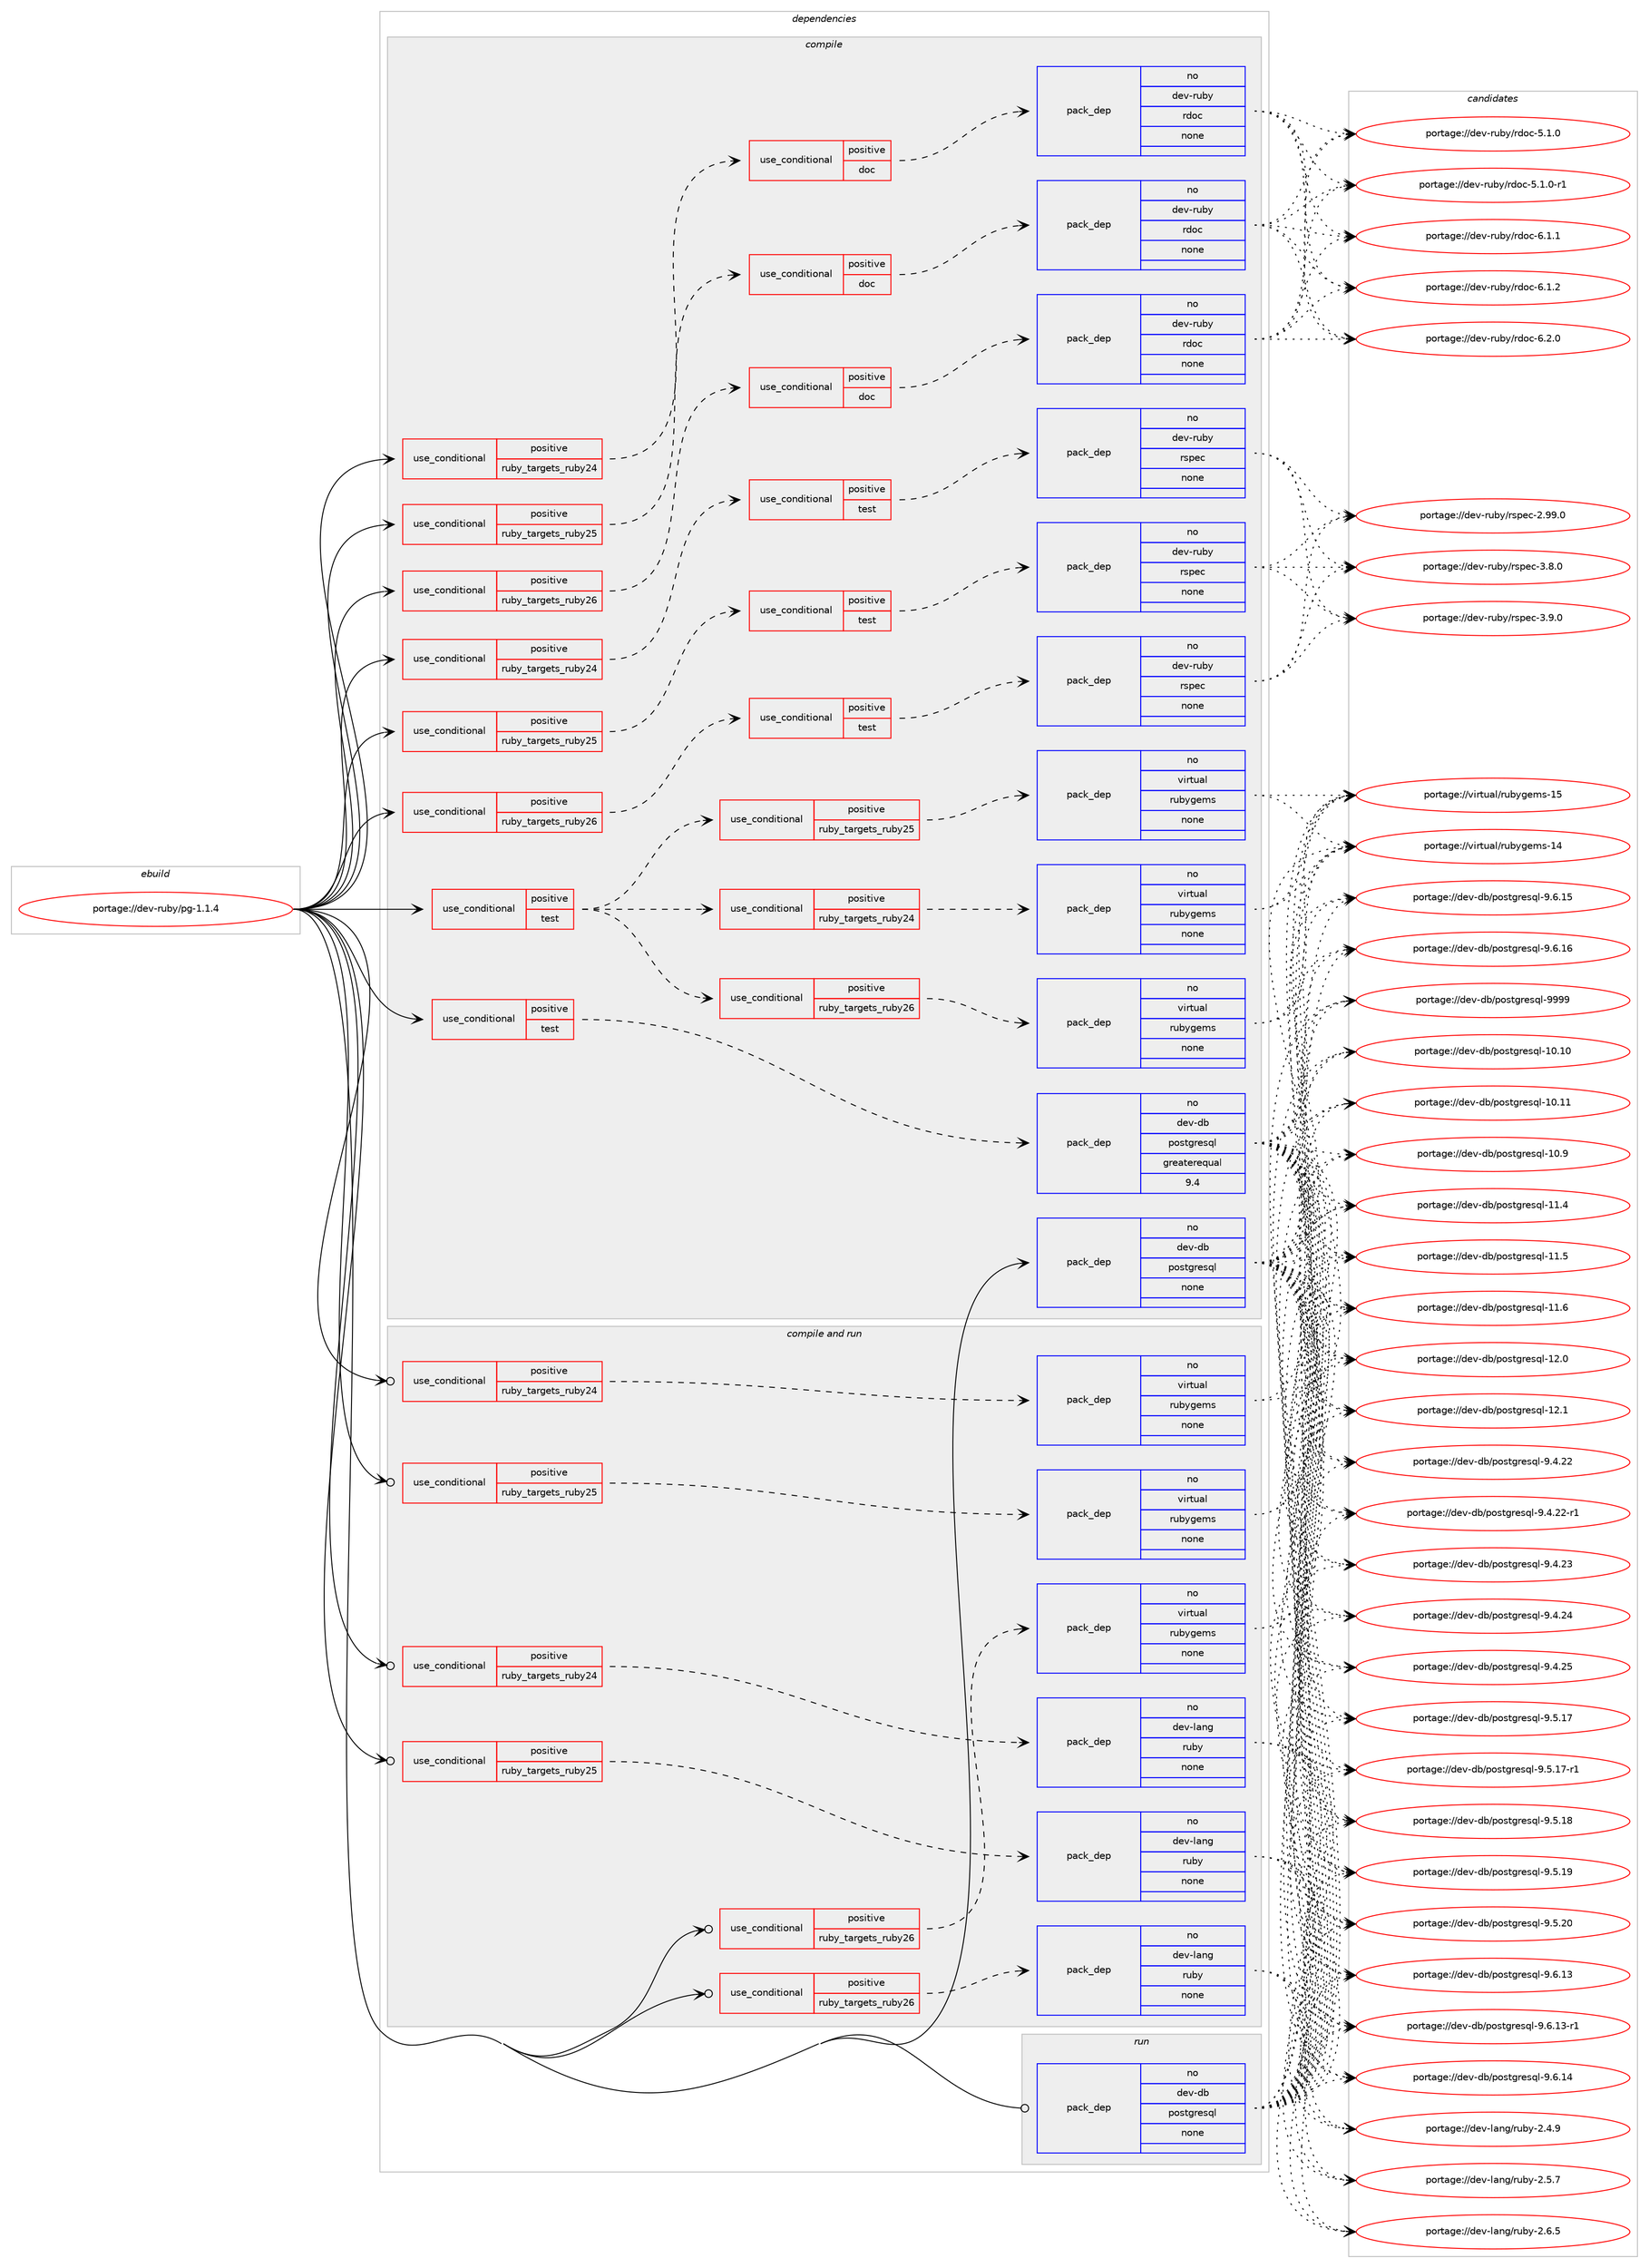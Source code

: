 digraph prolog {

# *************
# Graph options
# *************

newrank=true;
concentrate=true;
compound=true;
graph [rankdir=LR,fontname=Helvetica,fontsize=10,ranksep=1.5];#, ranksep=2.5, nodesep=0.2];
edge  [arrowhead=vee];
node  [fontname=Helvetica,fontsize=10];

# **********
# The ebuild
# **********

subgraph cluster_leftcol {
color=gray;
rank=same;
label=<<i>ebuild</i>>;
id [label="portage://dev-ruby/pg-1.1.4", color=red, width=4, href="../dev-ruby/pg-1.1.4.svg"];
}

# ****************
# The dependencies
# ****************

subgraph cluster_midcol {
color=gray;
label=<<i>dependencies</i>>;
subgraph cluster_compile {
fillcolor="#eeeeee";
style=filled;
label=<<i>compile</i>>;
subgraph cond59000 {
dependency234100 [label=<<TABLE BORDER="0" CELLBORDER="1" CELLSPACING="0" CELLPADDING="4"><TR><TD ROWSPAN="3" CELLPADDING="10">use_conditional</TD></TR><TR><TD>positive</TD></TR><TR><TD>ruby_targets_ruby24</TD></TR></TABLE>>, shape=none, color=red];
subgraph cond59001 {
dependency234101 [label=<<TABLE BORDER="0" CELLBORDER="1" CELLSPACING="0" CELLPADDING="4"><TR><TD ROWSPAN="3" CELLPADDING="10">use_conditional</TD></TR><TR><TD>positive</TD></TR><TR><TD>doc</TD></TR></TABLE>>, shape=none, color=red];
subgraph pack171555 {
dependency234102 [label=<<TABLE BORDER="0" CELLBORDER="1" CELLSPACING="0" CELLPADDING="4" WIDTH="220"><TR><TD ROWSPAN="6" CELLPADDING="30">pack_dep</TD></TR><TR><TD WIDTH="110">no</TD></TR><TR><TD>dev-ruby</TD></TR><TR><TD>rdoc</TD></TR><TR><TD>none</TD></TR><TR><TD></TD></TR></TABLE>>, shape=none, color=blue];
}
dependency234101:e -> dependency234102:w [weight=20,style="dashed",arrowhead="vee"];
}
dependency234100:e -> dependency234101:w [weight=20,style="dashed",arrowhead="vee"];
}
id:e -> dependency234100:w [weight=20,style="solid",arrowhead="vee"];
subgraph cond59002 {
dependency234103 [label=<<TABLE BORDER="0" CELLBORDER="1" CELLSPACING="0" CELLPADDING="4"><TR><TD ROWSPAN="3" CELLPADDING="10">use_conditional</TD></TR><TR><TD>positive</TD></TR><TR><TD>ruby_targets_ruby24</TD></TR></TABLE>>, shape=none, color=red];
subgraph cond59003 {
dependency234104 [label=<<TABLE BORDER="0" CELLBORDER="1" CELLSPACING="0" CELLPADDING="4"><TR><TD ROWSPAN="3" CELLPADDING="10">use_conditional</TD></TR><TR><TD>positive</TD></TR><TR><TD>test</TD></TR></TABLE>>, shape=none, color=red];
subgraph pack171556 {
dependency234105 [label=<<TABLE BORDER="0" CELLBORDER="1" CELLSPACING="0" CELLPADDING="4" WIDTH="220"><TR><TD ROWSPAN="6" CELLPADDING="30">pack_dep</TD></TR><TR><TD WIDTH="110">no</TD></TR><TR><TD>dev-ruby</TD></TR><TR><TD>rspec</TD></TR><TR><TD>none</TD></TR><TR><TD></TD></TR></TABLE>>, shape=none, color=blue];
}
dependency234104:e -> dependency234105:w [weight=20,style="dashed",arrowhead="vee"];
}
dependency234103:e -> dependency234104:w [weight=20,style="dashed",arrowhead="vee"];
}
id:e -> dependency234103:w [weight=20,style="solid",arrowhead="vee"];
subgraph cond59004 {
dependency234106 [label=<<TABLE BORDER="0" CELLBORDER="1" CELLSPACING="0" CELLPADDING="4"><TR><TD ROWSPAN="3" CELLPADDING="10">use_conditional</TD></TR><TR><TD>positive</TD></TR><TR><TD>ruby_targets_ruby25</TD></TR></TABLE>>, shape=none, color=red];
subgraph cond59005 {
dependency234107 [label=<<TABLE BORDER="0" CELLBORDER="1" CELLSPACING="0" CELLPADDING="4"><TR><TD ROWSPAN="3" CELLPADDING="10">use_conditional</TD></TR><TR><TD>positive</TD></TR><TR><TD>doc</TD></TR></TABLE>>, shape=none, color=red];
subgraph pack171557 {
dependency234108 [label=<<TABLE BORDER="0" CELLBORDER="1" CELLSPACING="0" CELLPADDING="4" WIDTH="220"><TR><TD ROWSPAN="6" CELLPADDING="30">pack_dep</TD></TR><TR><TD WIDTH="110">no</TD></TR><TR><TD>dev-ruby</TD></TR><TR><TD>rdoc</TD></TR><TR><TD>none</TD></TR><TR><TD></TD></TR></TABLE>>, shape=none, color=blue];
}
dependency234107:e -> dependency234108:w [weight=20,style="dashed",arrowhead="vee"];
}
dependency234106:e -> dependency234107:w [weight=20,style="dashed",arrowhead="vee"];
}
id:e -> dependency234106:w [weight=20,style="solid",arrowhead="vee"];
subgraph cond59006 {
dependency234109 [label=<<TABLE BORDER="0" CELLBORDER="1" CELLSPACING="0" CELLPADDING="4"><TR><TD ROWSPAN="3" CELLPADDING="10">use_conditional</TD></TR><TR><TD>positive</TD></TR><TR><TD>ruby_targets_ruby25</TD></TR></TABLE>>, shape=none, color=red];
subgraph cond59007 {
dependency234110 [label=<<TABLE BORDER="0" CELLBORDER="1" CELLSPACING="0" CELLPADDING="4"><TR><TD ROWSPAN="3" CELLPADDING="10">use_conditional</TD></TR><TR><TD>positive</TD></TR><TR><TD>test</TD></TR></TABLE>>, shape=none, color=red];
subgraph pack171558 {
dependency234111 [label=<<TABLE BORDER="0" CELLBORDER="1" CELLSPACING="0" CELLPADDING="4" WIDTH="220"><TR><TD ROWSPAN="6" CELLPADDING="30">pack_dep</TD></TR><TR><TD WIDTH="110">no</TD></TR><TR><TD>dev-ruby</TD></TR><TR><TD>rspec</TD></TR><TR><TD>none</TD></TR><TR><TD></TD></TR></TABLE>>, shape=none, color=blue];
}
dependency234110:e -> dependency234111:w [weight=20,style="dashed",arrowhead="vee"];
}
dependency234109:e -> dependency234110:w [weight=20,style="dashed",arrowhead="vee"];
}
id:e -> dependency234109:w [weight=20,style="solid",arrowhead="vee"];
subgraph cond59008 {
dependency234112 [label=<<TABLE BORDER="0" CELLBORDER="1" CELLSPACING="0" CELLPADDING="4"><TR><TD ROWSPAN="3" CELLPADDING="10">use_conditional</TD></TR><TR><TD>positive</TD></TR><TR><TD>ruby_targets_ruby26</TD></TR></TABLE>>, shape=none, color=red];
subgraph cond59009 {
dependency234113 [label=<<TABLE BORDER="0" CELLBORDER="1" CELLSPACING="0" CELLPADDING="4"><TR><TD ROWSPAN="3" CELLPADDING="10">use_conditional</TD></TR><TR><TD>positive</TD></TR><TR><TD>doc</TD></TR></TABLE>>, shape=none, color=red];
subgraph pack171559 {
dependency234114 [label=<<TABLE BORDER="0" CELLBORDER="1" CELLSPACING="0" CELLPADDING="4" WIDTH="220"><TR><TD ROWSPAN="6" CELLPADDING="30">pack_dep</TD></TR><TR><TD WIDTH="110">no</TD></TR><TR><TD>dev-ruby</TD></TR><TR><TD>rdoc</TD></TR><TR><TD>none</TD></TR><TR><TD></TD></TR></TABLE>>, shape=none, color=blue];
}
dependency234113:e -> dependency234114:w [weight=20,style="dashed",arrowhead="vee"];
}
dependency234112:e -> dependency234113:w [weight=20,style="dashed",arrowhead="vee"];
}
id:e -> dependency234112:w [weight=20,style="solid",arrowhead="vee"];
subgraph cond59010 {
dependency234115 [label=<<TABLE BORDER="0" CELLBORDER="1" CELLSPACING="0" CELLPADDING="4"><TR><TD ROWSPAN="3" CELLPADDING="10">use_conditional</TD></TR><TR><TD>positive</TD></TR><TR><TD>ruby_targets_ruby26</TD></TR></TABLE>>, shape=none, color=red];
subgraph cond59011 {
dependency234116 [label=<<TABLE BORDER="0" CELLBORDER="1" CELLSPACING="0" CELLPADDING="4"><TR><TD ROWSPAN="3" CELLPADDING="10">use_conditional</TD></TR><TR><TD>positive</TD></TR><TR><TD>test</TD></TR></TABLE>>, shape=none, color=red];
subgraph pack171560 {
dependency234117 [label=<<TABLE BORDER="0" CELLBORDER="1" CELLSPACING="0" CELLPADDING="4" WIDTH="220"><TR><TD ROWSPAN="6" CELLPADDING="30">pack_dep</TD></TR><TR><TD WIDTH="110">no</TD></TR><TR><TD>dev-ruby</TD></TR><TR><TD>rspec</TD></TR><TR><TD>none</TD></TR><TR><TD></TD></TR></TABLE>>, shape=none, color=blue];
}
dependency234116:e -> dependency234117:w [weight=20,style="dashed",arrowhead="vee"];
}
dependency234115:e -> dependency234116:w [weight=20,style="dashed",arrowhead="vee"];
}
id:e -> dependency234115:w [weight=20,style="solid",arrowhead="vee"];
subgraph cond59012 {
dependency234118 [label=<<TABLE BORDER="0" CELLBORDER="1" CELLSPACING="0" CELLPADDING="4"><TR><TD ROWSPAN="3" CELLPADDING="10">use_conditional</TD></TR><TR><TD>positive</TD></TR><TR><TD>test</TD></TR></TABLE>>, shape=none, color=red];
subgraph cond59013 {
dependency234119 [label=<<TABLE BORDER="0" CELLBORDER="1" CELLSPACING="0" CELLPADDING="4"><TR><TD ROWSPAN="3" CELLPADDING="10">use_conditional</TD></TR><TR><TD>positive</TD></TR><TR><TD>ruby_targets_ruby24</TD></TR></TABLE>>, shape=none, color=red];
subgraph pack171561 {
dependency234120 [label=<<TABLE BORDER="0" CELLBORDER="1" CELLSPACING="0" CELLPADDING="4" WIDTH="220"><TR><TD ROWSPAN="6" CELLPADDING="30">pack_dep</TD></TR><TR><TD WIDTH="110">no</TD></TR><TR><TD>virtual</TD></TR><TR><TD>rubygems</TD></TR><TR><TD>none</TD></TR><TR><TD></TD></TR></TABLE>>, shape=none, color=blue];
}
dependency234119:e -> dependency234120:w [weight=20,style="dashed",arrowhead="vee"];
}
dependency234118:e -> dependency234119:w [weight=20,style="dashed",arrowhead="vee"];
subgraph cond59014 {
dependency234121 [label=<<TABLE BORDER="0" CELLBORDER="1" CELLSPACING="0" CELLPADDING="4"><TR><TD ROWSPAN="3" CELLPADDING="10">use_conditional</TD></TR><TR><TD>positive</TD></TR><TR><TD>ruby_targets_ruby25</TD></TR></TABLE>>, shape=none, color=red];
subgraph pack171562 {
dependency234122 [label=<<TABLE BORDER="0" CELLBORDER="1" CELLSPACING="0" CELLPADDING="4" WIDTH="220"><TR><TD ROWSPAN="6" CELLPADDING="30">pack_dep</TD></TR><TR><TD WIDTH="110">no</TD></TR><TR><TD>virtual</TD></TR><TR><TD>rubygems</TD></TR><TR><TD>none</TD></TR><TR><TD></TD></TR></TABLE>>, shape=none, color=blue];
}
dependency234121:e -> dependency234122:w [weight=20,style="dashed",arrowhead="vee"];
}
dependency234118:e -> dependency234121:w [weight=20,style="dashed",arrowhead="vee"];
subgraph cond59015 {
dependency234123 [label=<<TABLE BORDER="0" CELLBORDER="1" CELLSPACING="0" CELLPADDING="4"><TR><TD ROWSPAN="3" CELLPADDING="10">use_conditional</TD></TR><TR><TD>positive</TD></TR><TR><TD>ruby_targets_ruby26</TD></TR></TABLE>>, shape=none, color=red];
subgraph pack171563 {
dependency234124 [label=<<TABLE BORDER="0" CELLBORDER="1" CELLSPACING="0" CELLPADDING="4" WIDTH="220"><TR><TD ROWSPAN="6" CELLPADDING="30">pack_dep</TD></TR><TR><TD WIDTH="110">no</TD></TR><TR><TD>virtual</TD></TR><TR><TD>rubygems</TD></TR><TR><TD>none</TD></TR><TR><TD></TD></TR></TABLE>>, shape=none, color=blue];
}
dependency234123:e -> dependency234124:w [weight=20,style="dashed",arrowhead="vee"];
}
dependency234118:e -> dependency234123:w [weight=20,style="dashed",arrowhead="vee"];
}
id:e -> dependency234118:w [weight=20,style="solid",arrowhead="vee"];
subgraph cond59016 {
dependency234125 [label=<<TABLE BORDER="0" CELLBORDER="1" CELLSPACING="0" CELLPADDING="4"><TR><TD ROWSPAN="3" CELLPADDING="10">use_conditional</TD></TR><TR><TD>positive</TD></TR><TR><TD>test</TD></TR></TABLE>>, shape=none, color=red];
subgraph pack171564 {
dependency234126 [label=<<TABLE BORDER="0" CELLBORDER="1" CELLSPACING="0" CELLPADDING="4" WIDTH="220"><TR><TD ROWSPAN="6" CELLPADDING="30">pack_dep</TD></TR><TR><TD WIDTH="110">no</TD></TR><TR><TD>dev-db</TD></TR><TR><TD>postgresql</TD></TR><TR><TD>greaterequal</TD></TR><TR><TD>9.4</TD></TR></TABLE>>, shape=none, color=blue];
}
dependency234125:e -> dependency234126:w [weight=20,style="dashed",arrowhead="vee"];
}
id:e -> dependency234125:w [weight=20,style="solid",arrowhead="vee"];
subgraph pack171565 {
dependency234127 [label=<<TABLE BORDER="0" CELLBORDER="1" CELLSPACING="0" CELLPADDING="4" WIDTH="220"><TR><TD ROWSPAN="6" CELLPADDING="30">pack_dep</TD></TR><TR><TD WIDTH="110">no</TD></TR><TR><TD>dev-db</TD></TR><TR><TD>postgresql</TD></TR><TR><TD>none</TD></TR><TR><TD></TD></TR></TABLE>>, shape=none, color=blue];
}
id:e -> dependency234127:w [weight=20,style="solid",arrowhead="vee"];
}
subgraph cluster_compileandrun {
fillcolor="#eeeeee";
style=filled;
label=<<i>compile and run</i>>;
subgraph cond59017 {
dependency234128 [label=<<TABLE BORDER="0" CELLBORDER="1" CELLSPACING="0" CELLPADDING="4"><TR><TD ROWSPAN="3" CELLPADDING="10">use_conditional</TD></TR><TR><TD>positive</TD></TR><TR><TD>ruby_targets_ruby24</TD></TR></TABLE>>, shape=none, color=red];
subgraph pack171566 {
dependency234129 [label=<<TABLE BORDER="0" CELLBORDER="1" CELLSPACING="0" CELLPADDING="4" WIDTH="220"><TR><TD ROWSPAN="6" CELLPADDING="30">pack_dep</TD></TR><TR><TD WIDTH="110">no</TD></TR><TR><TD>dev-lang</TD></TR><TR><TD>ruby</TD></TR><TR><TD>none</TD></TR><TR><TD></TD></TR></TABLE>>, shape=none, color=blue];
}
dependency234128:e -> dependency234129:w [weight=20,style="dashed",arrowhead="vee"];
}
id:e -> dependency234128:w [weight=20,style="solid",arrowhead="odotvee"];
subgraph cond59018 {
dependency234130 [label=<<TABLE BORDER="0" CELLBORDER="1" CELLSPACING="0" CELLPADDING="4"><TR><TD ROWSPAN="3" CELLPADDING="10">use_conditional</TD></TR><TR><TD>positive</TD></TR><TR><TD>ruby_targets_ruby24</TD></TR></TABLE>>, shape=none, color=red];
subgraph pack171567 {
dependency234131 [label=<<TABLE BORDER="0" CELLBORDER="1" CELLSPACING="0" CELLPADDING="4" WIDTH="220"><TR><TD ROWSPAN="6" CELLPADDING="30">pack_dep</TD></TR><TR><TD WIDTH="110">no</TD></TR><TR><TD>virtual</TD></TR><TR><TD>rubygems</TD></TR><TR><TD>none</TD></TR><TR><TD></TD></TR></TABLE>>, shape=none, color=blue];
}
dependency234130:e -> dependency234131:w [weight=20,style="dashed",arrowhead="vee"];
}
id:e -> dependency234130:w [weight=20,style="solid",arrowhead="odotvee"];
subgraph cond59019 {
dependency234132 [label=<<TABLE BORDER="0" CELLBORDER="1" CELLSPACING="0" CELLPADDING="4"><TR><TD ROWSPAN="3" CELLPADDING="10">use_conditional</TD></TR><TR><TD>positive</TD></TR><TR><TD>ruby_targets_ruby25</TD></TR></TABLE>>, shape=none, color=red];
subgraph pack171568 {
dependency234133 [label=<<TABLE BORDER="0" CELLBORDER="1" CELLSPACING="0" CELLPADDING="4" WIDTH="220"><TR><TD ROWSPAN="6" CELLPADDING="30">pack_dep</TD></TR><TR><TD WIDTH="110">no</TD></TR><TR><TD>dev-lang</TD></TR><TR><TD>ruby</TD></TR><TR><TD>none</TD></TR><TR><TD></TD></TR></TABLE>>, shape=none, color=blue];
}
dependency234132:e -> dependency234133:w [weight=20,style="dashed",arrowhead="vee"];
}
id:e -> dependency234132:w [weight=20,style="solid",arrowhead="odotvee"];
subgraph cond59020 {
dependency234134 [label=<<TABLE BORDER="0" CELLBORDER="1" CELLSPACING="0" CELLPADDING="4"><TR><TD ROWSPAN="3" CELLPADDING="10">use_conditional</TD></TR><TR><TD>positive</TD></TR><TR><TD>ruby_targets_ruby25</TD></TR></TABLE>>, shape=none, color=red];
subgraph pack171569 {
dependency234135 [label=<<TABLE BORDER="0" CELLBORDER="1" CELLSPACING="0" CELLPADDING="4" WIDTH="220"><TR><TD ROWSPAN="6" CELLPADDING="30">pack_dep</TD></TR><TR><TD WIDTH="110">no</TD></TR><TR><TD>virtual</TD></TR><TR><TD>rubygems</TD></TR><TR><TD>none</TD></TR><TR><TD></TD></TR></TABLE>>, shape=none, color=blue];
}
dependency234134:e -> dependency234135:w [weight=20,style="dashed",arrowhead="vee"];
}
id:e -> dependency234134:w [weight=20,style="solid",arrowhead="odotvee"];
subgraph cond59021 {
dependency234136 [label=<<TABLE BORDER="0" CELLBORDER="1" CELLSPACING="0" CELLPADDING="4"><TR><TD ROWSPAN="3" CELLPADDING="10">use_conditional</TD></TR><TR><TD>positive</TD></TR><TR><TD>ruby_targets_ruby26</TD></TR></TABLE>>, shape=none, color=red];
subgraph pack171570 {
dependency234137 [label=<<TABLE BORDER="0" CELLBORDER="1" CELLSPACING="0" CELLPADDING="4" WIDTH="220"><TR><TD ROWSPAN="6" CELLPADDING="30">pack_dep</TD></TR><TR><TD WIDTH="110">no</TD></TR><TR><TD>dev-lang</TD></TR><TR><TD>ruby</TD></TR><TR><TD>none</TD></TR><TR><TD></TD></TR></TABLE>>, shape=none, color=blue];
}
dependency234136:e -> dependency234137:w [weight=20,style="dashed",arrowhead="vee"];
}
id:e -> dependency234136:w [weight=20,style="solid",arrowhead="odotvee"];
subgraph cond59022 {
dependency234138 [label=<<TABLE BORDER="0" CELLBORDER="1" CELLSPACING="0" CELLPADDING="4"><TR><TD ROWSPAN="3" CELLPADDING="10">use_conditional</TD></TR><TR><TD>positive</TD></TR><TR><TD>ruby_targets_ruby26</TD></TR></TABLE>>, shape=none, color=red];
subgraph pack171571 {
dependency234139 [label=<<TABLE BORDER="0" CELLBORDER="1" CELLSPACING="0" CELLPADDING="4" WIDTH="220"><TR><TD ROWSPAN="6" CELLPADDING="30">pack_dep</TD></TR><TR><TD WIDTH="110">no</TD></TR><TR><TD>virtual</TD></TR><TR><TD>rubygems</TD></TR><TR><TD>none</TD></TR><TR><TD></TD></TR></TABLE>>, shape=none, color=blue];
}
dependency234138:e -> dependency234139:w [weight=20,style="dashed",arrowhead="vee"];
}
id:e -> dependency234138:w [weight=20,style="solid",arrowhead="odotvee"];
}
subgraph cluster_run {
fillcolor="#eeeeee";
style=filled;
label=<<i>run</i>>;
subgraph pack171572 {
dependency234140 [label=<<TABLE BORDER="0" CELLBORDER="1" CELLSPACING="0" CELLPADDING="4" WIDTH="220"><TR><TD ROWSPAN="6" CELLPADDING="30">pack_dep</TD></TR><TR><TD WIDTH="110">no</TD></TR><TR><TD>dev-db</TD></TR><TR><TD>postgresql</TD></TR><TR><TD>none</TD></TR><TR><TD></TD></TR></TABLE>>, shape=none, color=blue];
}
id:e -> dependency234140:w [weight=20,style="solid",arrowhead="odot"];
}
}

# **************
# The candidates
# **************

subgraph cluster_choices {
rank=same;
color=gray;
label=<<i>candidates</i>>;

subgraph choice171555 {
color=black;
nodesep=1;
choiceportage10010111845114117981214711410011199455346494648 [label="portage://dev-ruby/rdoc-5.1.0", color=red, width=4,href="../dev-ruby/rdoc-5.1.0.svg"];
choiceportage100101118451141179812147114100111994553464946484511449 [label="portage://dev-ruby/rdoc-5.1.0-r1", color=red, width=4,href="../dev-ruby/rdoc-5.1.0-r1.svg"];
choiceportage10010111845114117981214711410011199455446494649 [label="portage://dev-ruby/rdoc-6.1.1", color=red, width=4,href="../dev-ruby/rdoc-6.1.1.svg"];
choiceportage10010111845114117981214711410011199455446494650 [label="portage://dev-ruby/rdoc-6.1.2", color=red, width=4,href="../dev-ruby/rdoc-6.1.2.svg"];
choiceportage10010111845114117981214711410011199455446504648 [label="portage://dev-ruby/rdoc-6.2.0", color=red, width=4,href="../dev-ruby/rdoc-6.2.0.svg"];
dependency234102:e -> choiceportage10010111845114117981214711410011199455346494648:w [style=dotted,weight="100"];
dependency234102:e -> choiceportage100101118451141179812147114100111994553464946484511449:w [style=dotted,weight="100"];
dependency234102:e -> choiceportage10010111845114117981214711410011199455446494649:w [style=dotted,weight="100"];
dependency234102:e -> choiceportage10010111845114117981214711410011199455446494650:w [style=dotted,weight="100"];
dependency234102:e -> choiceportage10010111845114117981214711410011199455446504648:w [style=dotted,weight="100"];
}
subgraph choice171556 {
color=black;
nodesep=1;
choiceportage1001011184511411798121471141151121019945504657574648 [label="portage://dev-ruby/rspec-2.99.0", color=red, width=4,href="../dev-ruby/rspec-2.99.0.svg"];
choiceportage10010111845114117981214711411511210199455146564648 [label="portage://dev-ruby/rspec-3.8.0", color=red, width=4,href="../dev-ruby/rspec-3.8.0.svg"];
choiceportage10010111845114117981214711411511210199455146574648 [label="portage://dev-ruby/rspec-3.9.0", color=red, width=4,href="../dev-ruby/rspec-3.9.0.svg"];
dependency234105:e -> choiceportage1001011184511411798121471141151121019945504657574648:w [style=dotted,weight="100"];
dependency234105:e -> choiceportage10010111845114117981214711411511210199455146564648:w [style=dotted,weight="100"];
dependency234105:e -> choiceportage10010111845114117981214711411511210199455146574648:w [style=dotted,weight="100"];
}
subgraph choice171557 {
color=black;
nodesep=1;
choiceportage10010111845114117981214711410011199455346494648 [label="portage://dev-ruby/rdoc-5.1.0", color=red, width=4,href="../dev-ruby/rdoc-5.1.0.svg"];
choiceportage100101118451141179812147114100111994553464946484511449 [label="portage://dev-ruby/rdoc-5.1.0-r1", color=red, width=4,href="../dev-ruby/rdoc-5.1.0-r1.svg"];
choiceportage10010111845114117981214711410011199455446494649 [label="portage://dev-ruby/rdoc-6.1.1", color=red, width=4,href="../dev-ruby/rdoc-6.1.1.svg"];
choiceportage10010111845114117981214711410011199455446494650 [label="portage://dev-ruby/rdoc-6.1.2", color=red, width=4,href="../dev-ruby/rdoc-6.1.2.svg"];
choiceportage10010111845114117981214711410011199455446504648 [label="portage://dev-ruby/rdoc-6.2.0", color=red, width=4,href="../dev-ruby/rdoc-6.2.0.svg"];
dependency234108:e -> choiceportage10010111845114117981214711410011199455346494648:w [style=dotted,weight="100"];
dependency234108:e -> choiceportage100101118451141179812147114100111994553464946484511449:w [style=dotted,weight="100"];
dependency234108:e -> choiceportage10010111845114117981214711410011199455446494649:w [style=dotted,weight="100"];
dependency234108:e -> choiceportage10010111845114117981214711410011199455446494650:w [style=dotted,weight="100"];
dependency234108:e -> choiceportage10010111845114117981214711410011199455446504648:w [style=dotted,weight="100"];
}
subgraph choice171558 {
color=black;
nodesep=1;
choiceportage1001011184511411798121471141151121019945504657574648 [label="portage://dev-ruby/rspec-2.99.0", color=red, width=4,href="../dev-ruby/rspec-2.99.0.svg"];
choiceportage10010111845114117981214711411511210199455146564648 [label="portage://dev-ruby/rspec-3.8.0", color=red, width=4,href="../dev-ruby/rspec-3.8.0.svg"];
choiceportage10010111845114117981214711411511210199455146574648 [label="portage://dev-ruby/rspec-3.9.0", color=red, width=4,href="../dev-ruby/rspec-3.9.0.svg"];
dependency234111:e -> choiceportage1001011184511411798121471141151121019945504657574648:w [style=dotted,weight="100"];
dependency234111:e -> choiceportage10010111845114117981214711411511210199455146564648:w [style=dotted,weight="100"];
dependency234111:e -> choiceportage10010111845114117981214711411511210199455146574648:w [style=dotted,weight="100"];
}
subgraph choice171559 {
color=black;
nodesep=1;
choiceportage10010111845114117981214711410011199455346494648 [label="portage://dev-ruby/rdoc-5.1.0", color=red, width=4,href="../dev-ruby/rdoc-5.1.0.svg"];
choiceportage100101118451141179812147114100111994553464946484511449 [label="portage://dev-ruby/rdoc-5.1.0-r1", color=red, width=4,href="../dev-ruby/rdoc-5.1.0-r1.svg"];
choiceportage10010111845114117981214711410011199455446494649 [label="portage://dev-ruby/rdoc-6.1.1", color=red, width=4,href="../dev-ruby/rdoc-6.1.1.svg"];
choiceportage10010111845114117981214711410011199455446494650 [label="portage://dev-ruby/rdoc-6.1.2", color=red, width=4,href="../dev-ruby/rdoc-6.1.2.svg"];
choiceportage10010111845114117981214711410011199455446504648 [label="portage://dev-ruby/rdoc-6.2.0", color=red, width=4,href="../dev-ruby/rdoc-6.2.0.svg"];
dependency234114:e -> choiceportage10010111845114117981214711410011199455346494648:w [style=dotted,weight="100"];
dependency234114:e -> choiceportage100101118451141179812147114100111994553464946484511449:w [style=dotted,weight="100"];
dependency234114:e -> choiceportage10010111845114117981214711410011199455446494649:w [style=dotted,weight="100"];
dependency234114:e -> choiceportage10010111845114117981214711410011199455446494650:w [style=dotted,weight="100"];
dependency234114:e -> choiceportage10010111845114117981214711410011199455446504648:w [style=dotted,weight="100"];
}
subgraph choice171560 {
color=black;
nodesep=1;
choiceportage1001011184511411798121471141151121019945504657574648 [label="portage://dev-ruby/rspec-2.99.0", color=red, width=4,href="../dev-ruby/rspec-2.99.0.svg"];
choiceportage10010111845114117981214711411511210199455146564648 [label="portage://dev-ruby/rspec-3.8.0", color=red, width=4,href="../dev-ruby/rspec-3.8.0.svg"];
choiceportage10010111845114117981214711411511210199455146574648 [label="portage://dev-ruby/rspec-3.9.0", color=red, width=4,href="../dev-ruby/rspec-3.9.0.svg"];
dependency234117:e -> choiceportage1001011184511411798121471141151121019945504657574648:w [style=dotted,weight="100"];
dependency234117:e -> choiceportage10010111845114117981214711411511210199455146564648:w [style=dotted,weight="100"];
dependency234117:e -> choiceportage10010111845114117981214711411511210199455146574648:w [style=dotted,weight="100"];
}
subgraph choice171561 {
color=black;
nodesep=1;
choiceportage118105114116117971084711411798121103101109115454952 [label="portage://virtual/rubygems-14", color=red, width=4,href="../virtual/rubygems-14.svg"];
choiceportage118105114116117971084711411798121103101109115454953 [label="portage://virtual/rubygems-15", color=red, width=4,href="../virtual/rubygems-15.svg"];
dependency234120:e -> choiceportage118105114116117971084711411798121103101109115454952:w [style=dotted,weight="100"];
dependency234120:e -> choiceportage118105114116117971084711411798121103101109115454953:w [style=dotted,weight="100"];
}
subgraph choice171562 {
color=black;
nodesep=1;
choiceportage118105114116117971084711411798121103101109115454952 [label="portage://virtual/rubygems-14", color=red, width=4,href="../virtual/rubygems-14.svg"];
choiceportage118105114116117971084711411798121103101109115454953 [label="portage://virtual/rubygems-15", color=red, width=4,href="../virtual/rubygems-15.svg"];
dependency234122:e -> choiceportage118105114116117971084711411798121103101109115454952:w [style=dotted,weight="100"];
dependency234122:e -> choiceportage118105114116117971084711411798121103101109115454953:w [style=dotted,weight="100"];
}
subgraph choice171563 {
color=black;
nodesep=1;
choiceportage118105114116117971084711411798121103101109115454952 [label="portage://virtual/rubygems-14", color=red, width=4,href="../virtual/rubygems-14.svg"];
choiceportage118105114116117971084711411798121103101109115454953 [label="portage://virtual/rubygems-15", color=red, width=4,href="../virtual/rubygems-15.svg"];
dependency234124:e -> choiceportage118105114116117971084711411798121103101109115454952:w [style=dotted,weight="100"];
dependency234124:e -> choiceportage118105114116117971084711411798121103101109115454953:w [style=dotted,weight="100"];
}
subgraph choice171564 {
color=black;
nodesep=1;
choiceportage100101118451009847112111115116103114101115113108454948464948 [label="portage://dev-db/postgresql-10.10", color=red, width=4,href="../dev-db/postgresql-10.10.svg"];
choiceportage100101118451009847112111115116103114101115113108454948464949 [label="portage://dev-db/postgresql-10.11", color=red, width=4,href="../dev-db/postgresql-10.11.svg"];
choiceportage1001011184510098471121111151161031141011151131084549484657 [label="portage://dev-db/postgresql-10.9", color=red, width=4,href="../dev-db/postgresql-10.9.svg"];
choiceportage1001011184510098471121111151161031141011151131084549494652 [label="portage://dev-db/postgresql-11.4", color=red, width=4,href="../dev-db/postgresql-11.4.svg"];
choiceportage1001011184510098471121111151161031141011151131084549494653 [label="portage://dev-db/postgresql-11.5", color=red, width=4,href="../dev-db/postgresql-11.5.svg"];
choiceportage1001011184510098471121111151161031141011151131084549494654 [label="portage://dev-db/postgresql-11.6", color=red, width=4,href="../dev-db/postgresql-11.6.svg"];
choiceportage1001011184510098471121111151161031141011151131084549504648 [label="portage://dev-db/postgresql-12.0", color=red, width=4,href="../dev-db/postgresql-12.0.svg"];
choiceportage1001011184510098471121111151161031141011151131084549504649 [label="portage://dev-db/postgresql-12.1", color=red, width=4,href="../dev-db/postgresql-12.1.svg"];
choiceportage10010111845100984711211111511610311410111511310845574652465050 [label="portage://dev-db/postgresql-9.4.22", color=red, width=4,href="../dev-db/postgresql-9.4.22.svg"];
choiceportage100101118451009847112111115116103114101115113108455746524650504511449 [label="portage://dev-db/postgresql-9.4.22-r1", color=red, width=4,href="../dev-db/postgresql-9.4.22-r1.svg"];
choiceportage10010111845100984711211111511610311410111511310845574652465051 [label="portage://dev-db/postgresql-9.4.23", color=red, width=4,href="../dev-db/postgresql-9.4.23.svg"];
choiceportage10010111845100984711211111511610311410111511310845574652465052 [label="portage://dev-db/postgresql-9.4.24", color=red, width=4,href="../dev-db/postgresql-9.4.24.svg"];
choiceportage10010111845100984711211111511610311410111511310845574652465053 [label="portage://dev-db/postgresql-9.4.25", color=red, width=4,href="../dev-db/postgresql-9.4.25.svg"];
choiceportage10010111845100984711211111511610311410111511310845574653464955 [label="portage://dev-db/postgresql-9.5.17", color=red, width=4,href="../dev-db/postgresql-9.5.17.svg"];
choiceportage100101118451009847112111115116103114101115113108455746534649554511449 [label="portage://dev-db/postgresql-9.5.17-r1", color=red, width=4,href="../dev-db/postgresql-9.5.17-r1.svg"];
choiceportage10010111845100984711211111511610311410111511310845574653464956 [label="portage://dev-db/postgresql-9.5.18", color=red, width=4,href="../dev-db/postgresql-9.5.18.svg"];
choiceportage10010111845100984711211111511610311410111511310845574653464957 [label="portage://dev-db/postgresql-9.5.19", color=red, width=4,href="../dev-db/postgresql-9.5.19.svg"];
choiceportage10010111845100984711211111511610311410111511310845574653465048 [label="portage://dev-db/postgresql-9.5.20", color=red, width=4,href="../dev-db/postgresql-9.5.20.svg"];
choiceportage10010111845100984711211111511610311410111511310845574654464951 [label="portage://dev-db/postgresql-9.6.13", color=red, width=4,href="../dev-db/postgresql-9.6.13.svg"];
choiceportage100101118451009847112111115116103114101115113108455746544649514511449 [label="portage://dev-db/postgresql-9.6.13-r1", color=red, width=4,href="../dev-db/postgresql-9.6.13-r1.svg"];
choiceportage10010111845100984711211111511610311410111511310845574654464952 [label="portage://dev-db/postgresql-9.6.14", color=red, width=4,href="../dev-db/postgresql-9.6.14.svg"];
choiceportage10010111845100984711211111511610311410111511310845574654464953 [label="portage://dev-db/postgresql-9.6.15", color=red, width=4,href="../dev-db/postgresql-9.6.15.svg"];
choiceportage10010111845100984711211111511610311410111511310845574654464954 [label="portage://dev-db/postgresql-9.6.16", color=red, width=4,href="../dev-db/postgresql-9.6.16.svg"];
choiceportage1001011184510098471121111151161031141011151131084557575757 [label="portage://dev-db/postgresql-9999", color=red, width=4,href="../dev-db/postgresql-9999.svg"];
dependency234126:e -> choiceportage100101118451009847112111115116103114101115113108454948464948:w [style=dotted,weight="100"];
dependency234126:e -> choiceportage100101118451009847112111115116103114101115113108454948464949:w [style=dotted,weight="100"];
dependency234126:e -> choiceportage1001011184510098471121111151161031141011151131084549484657:w [style=dotted,weight="100"];
dependency234126:e -> choiceportage1001011184510098471121111151161031141011151131084549494652:w [style=dotted,weight="100"];
dependency234126:e -> choiceportage1001011184510098471121111151161031141011151131084549494653:w [style=dotted,weight="100"];
dependency234126:e -> choiceportage1001011184510098471121111151161031141011151131084549494654:w [style=dotted,weight="100"];
dependency234126:e -> choiceportage1001011184510098471121111151161031141011151131084549504648:w [style=dotted,weight="100"];
dependency234126:e -> choiceportage1001011184510098471121111151161031141011151131084549504649:w [style=dotted,weight="100"];
dependency234126:e -> choiceportage10010111845100984711211111511610311410111511310845574652465050:w [style=dotted,weight="100"];
dependency234126:e -> choiceportage100101118451009847112111115116103114101115113108455746524650504511449:w [style=dotted,weight="100"];
dependency234126:e -> choiceportage10010111845100984711211111511610311410111511310845574652465051:w [style=dotted,weight="100"];
dependency234126:e -> choiceportage10010111845100984711211111511610311410111511310845574652465052:w [style=dotted,weight="100"];
dependency234126:e -> choiceportage10010111845100984711211111511610311410111511310845574652465053:w [style=dotted,weight="100"];
dependency234126:e -> choiceportage10010111845100984711211111511610311410111511310845574653464955:w [style=dotted,weight="100"];
dependency234126:e -> choiceportage100101118451009847112111115116103114101115113108455746534649554511449:w [style=dotted,weight="100"];
dependency234126:e -> choiceportage10010111845100984711211111511610311410111511310845574653464956:w [style=dotted,weight="100"];
dependency234126:e -> choiceportage10010111845100984711211111511610311410111511310845574653464957:w [style=dotted,weight="100"];
dependency234126:e -> choiceportage10010111845100984711211111511610311410111511310845574653465048:w [style=dotted,weight="100"];
dependency234126:e -> choiceportage10010111845100984711211111511610311410111511310845574654464951:w [style=dotted,weight="100"];
dependency234126:e -> choiceportage100101118451009847112111115116103114101115113108455746544649514511449:w [style=dotted,weight="100"];
dependency234126:e -> choiceportage10010111845100984711211111511610311410111511310845574654464952:w [style=dotted,weight="100"];
dependency234126:e -> choiceportage10010111845100984711211111511610311410111511310845574654464953:w [style=dotted,weight="100"];
dependency234126:e -> choiceportage10010111845100984711211111511610311410111511310845574654464954:w [style=dotted,weight="100"];
dependency234126:e -> choiceportage1001011184510098471121111151161031141011151131084557575757:w [style=dotted,weight="100"];
}
subgraph choice171565 {
color=black;
nodesep=1;
choiceportage100101118451009847112111115116103114101115113108454948464948 [label="portage://dev-db/postgresql-10.10", color=red, width=4,href="../dev-db/postgresql-10.10.svg"];
choiceportage100101118451009847112111115116103114101115113108454948464949 [label="portage://dev-db/postgresql-10.11", color=red, width=4,href="../dev-db/postgresql-10.11.svg"];
choiceportage1001011184510098471121111151161031141011151131084549484657 [label="portage://dev-db/postgresql-10.9", color=red, width=4,href="../dev-db/postgresql-10.9.svg"];
choiceportage1001011184510098471121111151161031141011151131084549494652 [label="portage://dev-db/postgresql-11.4", color=red, width=4,href="../dev-db/postgresql-11.4.svg"];
choiceportage1001011184510098471121111151161031141011151131084549494653 [label="portage://dev-db/postgresql-11.5", color=red, width=4,href="../dev-db/postgresql-11.5.svg"];
choiceportage1001011184510098471121111151161031141011151131084549494654 [label="portage://dev-db/postgresql-11.6", color=red, width=4,href="../dev-db/postgresql-11.6.svg"];
choiceportage1001011184510098471121111151161031141011151131084549504648 [label="portage://dev-db/postgresql-12.0", color=red, width=4,href="../dev-db/postgresql-12.0.svg"];
choiceportage1001011184510098471121111151161031141011151131084549504649 [label="portage://dev-db/postgresql-12.1", color=red, width=4,href="../dev-db/postgresql-12.1.svg"];
choiceportage10010111845100984711211111511610311410111511310845574652465050 [label="portage://dev-db/postgresql-9.4.22", color=red, width=4,href="../dev-db/postgresql-9.4.22.svg"];
choiceportage100101118451009847112111115116103114101115113108455746524650504511449 [label="portage://dev-db/postgresql-9.4.22-r1", color=red, width=4,href="../dev-db/postgresql-9.4.22-r1.svg"];
choiceportage10010111845100984711211111511610311410111511310845574652465051 [label="portage://dev-db/postgresql-9.4.23", color=red, width=4,href="../dev-db/postgresql-9.4.23.svg"];
choiceportage10010111845100984711211111511610311410111511310845574652465052 [label="portage://dev-db/postgresql-9.4.24", color=red, width=4,href="../dev-db/postgresql-9.4.24.svg"];
choiceportage10010111845100984711211111511610311410111511310845574652465053 [label="portage://dev-db/postgresql-9.4.25", color=red, width=4,href="../dev-db/postgresql-9.4.25.svg"];
choiceportage10010111845100984711211111511610311410111511310845574653464955 [label="portage://dev-db/postgresql-9.5.17", color=red, width=4,href="../dev-db/postgresql-9.5.17.svg"];
choiceportage100101118451009847112111115116103114101115113108455746534649554511449 [label="portage://dev-db/postgresql-9.5.17-r1", color=red, width=4,href="../dev-db/postgresql-9.5.17-r1.svg"];
choiceportage10010111845100984711211111511610311410111511310845574653464956 [label="portage://dev-db/postgresql-9.5.18", color=red, width=4,href="../dev-db/postgresql-9.5.18.svg"];
choiceportage10010111845100984711211111511610311410111511310845574653464957 [label="portage://dev-db/postgresql-9.5.19", color=red, width=4,href="../dev-db/postgresql-9.5.19.svg"];
choiceportage10010111845100984711211111511610311410111511310845574653465048 [label="portage://dev-db/postgresql-9.5.20", color=red, width=4,href="../dev-db/postgresql-9.5.20.svg"];
choiceportage10010111845100984711211111511610311410111511310845574654464951 [label="portage://dev-db/postgresql-9.6.13", color=red, width=4,href="../dev-db/postgresql-9.6.13.svg"];
choiceportage100101118451009847112111115116103114101115113108455746544649514511449 [label="portage://dev-db/postgresql-9.6.13-r1", color=red, width=4,href="../dev-db/postgresql-9.6.13-r1.svg"];
choiceportage10010111845100984711211111511610311410111511310845574654464952 [label="portage://dev-db/postgresql-9.6.14", color=red, width=4,href="../dev-db/postgresql-9.6.14.svg"];
choiceportage10010111845100984711211111511610311410111511310845574654464953 [label="portage://dev-db/postgresql-9.6.15", color=red, width=4,href="../dev-db/postgresql-9.6.15.svg"];
choiceportage10010111845100984711211111511610311410111511310845574654464954 [label="portage://dev-db/postgresql-9.6.16", color=red, width=4,href="../dev-db/postgresql-9.6.16.svg"];
choiceportage1001011184510098471121111151161031141011151131084557575757 [label="portage://dev-db/postgresql-9999", color=red, width=4,href="../dev-db/postgresql-9999.svg"];
dependency234127:e -> choiceportage100101118451009847112111115116103114101115113108454948464948:w [style=dotted,weight="100"];
dependency234127:e -> choiceportage100101118451009847112111115116103114101115113108454948464949:w [style=dotted,weight="100"];
dependency234127:e -> choiceportage1001011184510098471121111151161031141011151131084549484657:w [style=dotted,weight="100"];
dependency234127:e -> choiceportage1001011184510098471121111151161031141011151131084549494652:w [style=dotted,weight="100"];
dependency234127:e -> choiceportage1001011184510098471121111151161031141011151131084549494653:w [style=dotted,weight="100"];
dependency234127:e -> choiceportage1001011184510098471121111151161031141011151131084549494654:w [style=dotted,weight="100"];
dependency234127:e -> choiceportage1001011184510098471121111151161031141011151131084549504648:w [style=dotted,weight="100"];
dependency234127:e -> choiceportage1001011184510098471121111151161031141011151131084549504649:w [style=dotted,weight="100"];
dependency234127:e -> choiceportage10010111845100984711211111511610311410111511310845574652465050:w [style=dotted,weight="100"];
dependency234127:e -> choiceportage100101118451009847112111115116103114101115113108455746524650504511449:w [style=dotted,weight="100"];
dependency234127:e -> choiceportage10010111845100984711211111511610311410111511310845574652465051:w [style=dotted,weight="100"];
dependency234127:e -> choiceportage10010111845100984711211111511610311410111511310845574652465052:w [style=dotted,weight="100"];
dependency234127:e -> choiceportage10010111845100984711211111511610311410111511310845574652465053:w [style=dotted,weight="100"];
dependency234127:e -> choiceportage10010111845100984711211111511610311410111511310845574653464955:w [style=dotted,weight="100"];
dependency234127:e -> choiceportage100101118451009847112111115116103114101115113108455746534649554511449:w [style=dotted,weight="100"];
dependency234127:e -> choiceportage10010111845100984711211111511610311410111511310845574653464956:w [style=dotted,weight="100"];
dependency234127:e -> choiceportage10010111845100984711211111511610311410111511310845574653464957:w [style=dotted,weight="100"];
dependency234127:e -> choiceportage10010111845100984711211111511610311410111511310845574653465048:w [style=dotted,weight="100"];
dependency234127:e -> choiceportage10010111845100984711211111511610311410111511310845574654464951:w [style=dotted,weight="100"];
dependency234127:e -> choiceportage100101118451009847112111115116103114101115113108455746544649514511449:w [style=dotted,weight="100"];
dependency234127:e -> choiceportage10010111845100984711211111511610311410111511310845574654464952:w [style=dotted,weight="100"];
dependency234127:e -> choiceportage10010111845100984711211111511610311410111511310845574654464953:w [style=dotted,weight="100"];
dependency234127:e -> choiceportage10010111845100984711211111511610311410111511310845574654464954:w [style=dotted,weight="100"];
dependency234127:e -> choiceportage1001011184510098471121111151161031141011151131084557575757:w [style=dotted,weight="100"];
}
subgraph choice171566 {
color=black;
nodesep=1;
choiceportage10010111845108971101034711411798121455046524657 [label="portage://dev-lang/ruby-2.4.9", color=red, width=4,href="../dev-lang/ruby-2.4.9.svg"];
choiceportage10010111845108971101034711411798121455046534655 [label="portage://dev-lang/ruby-2.5.7", color=red, width=4,href="../dev-lang/ruby-2.5.7.svg"];
choiceportage10010111845108971101034711411798121455046544653 [label="portage://dev-lang/ruby-2.6.5", color=red, width=4,href="../dev-lang/ruby-2.6.5.svg"];
dependency234129:e -> choiceportage10010111845108971101034711411798121455046524657:w [style=dotted,weight="100"];
dependency234129:e -> choiceportage10010111845108971101034711411798121455046534655:w [style=dotted,weight="100"];
dependency234129:e -> choiceportage10010111845108971101034711411798121455046544653:w [style=dotted,weight="100"];
}
subgraph choice171567 {
color=black;
nodesep=1;
choiceportage118105114116117971084711411798121103101109115454952 [label="portage://virtual/rubygems-14", color=red, width=4,href="../virtual/rubygems-14.svg"];
choiceportage118105114116117971084711411798121103101109115454953 [label="portage://virtual/rubygems-15", color=red, width=4,href="../virtual/rubygems-15.svg"];
dependency234131:e -> choiceportage118105114116117971084711411798121103101109115454952:w [style=dotted,weight="100"];
dependency234131:e -> choiceportage118105114116117971084711411798121103101109115454953:w [style=dotted,weight="100"];
}
subgraph choice171568 {
color=black;
nodesep=1;
choiceportage10010111845108971101034711411798121455046524657 [label="portage://dev-lang/ruby-2.4.9", color=red, width=4,href="../dev-lang/ruby-2.4.9.svg"];
choiceportage10010111845108971101034711411798121455046534655 [label="portage://dev-lang/ruby-2.5.7", color=red, width=4,href="../dev-lang/ruby-2.5.7.svg"];
choiceportage10010111845108971101034711411798121455046544653 [label="portage://dev-lang/ruby-2.6.5", color=red, width=4,href="../dev-lang/ruby-2.6.5.svg"];
dependency234133:e -> choiceportage10010111845108971101034711411798121455046524657:w [style=dotted,weight="100"];
dependency234133:e -> choiceportage10010111845108971101034711411798121455046534655:w [style=dotted,weight="100"];
dependency234133:e -> choiceportage10010111845108971101034711411798121455046544653:w [style=dotted,weight="100"];
}
subgraph choice171569 {
color=black;
nodesep=1;
choiceportage118105114116117971084711411798121103101109115454952 [label="portage://virtual/rubygems-14", color=red, width=4,href="../virtual/rubygems-14.svg"];
choiceportage118105114116117971084711411798121103101109115454953 [label="portage://virtual/rubygems-15", color=red, width=4,href="../virtual/rubygems-15.svg"];
dependency234135:e -> choiceportage118105114116117971084711411798121103101109115454952:w [style=dotted,weight="100"];
dependency234135:e -> choiceportage118105114116117971084711411798121103101109115454953:w [style=dotted,weight="100"];
}
subgraph choice171570 {
color=black;
nodesep=1;
choiceportage10010111845108971101034711411798121455046524657 [label="portage://dev-lang/ruby-2.4.9", color=red, width=4,href="../dev-lang/ruby-2.4.9.svg"];
choiceportage10010111845108971101034711411798121455046534655 [label="portage://dev-lang/ruby-2.5.7", color=red, width=4,href="../dev-lang/ruby-2.5.7.svg"];
choiceportage10010111845108971101034711411798121455046544653 [label="portage://dev-lang/ruby-2.6.5", color=red, width=4,href="../dev-lang/ruby-2.6.5.svg"];
dependency234137:e -> choiceportage10010111845108971101034711411798121455046524657:w [style=dotted,weight="100"];
dependency234137:e -> choiceportage10010111845108971101034711411798121455046534655:w [style=dotted,weight="100"];
dependency234137:e -> choiceportage10010111845108971101034711411798121455046544653:w [style=dotted,weight="100"];
}
subgraph choice171571 {
color=black;
nodesep=1;
choiceportage118105114116117971084711411798121103101109115454952 [label="portage://virtual/rubygems-14", color=red, width=4,href="../virtual/rubygems-14.svg"];
choiceportage118105114116117971084711411798121103101109115454953 [label="portage://virtual/rubygems-15", color=red, width=4,href="../virtual/rubygems-15.svg"];
dependency234139:e -> choiceportage118105114116117971084711411798121103101109115454952:w [style=dotted,weight="100"];
dependency234139:e -> choiceportage118105114116117971084711411798121103101109115454953:w [style=dotted,weight="100"];
}
subgraph choice171572 {
color=black;
nodesep=1;
choiceportage100101118451009847112111115116103114101115113108454948464948 [label="portage://dev-db/postgresql-10.10", color=red, width=4,href="../dev-db/postgresql-10.10.svg"];
choiceportage100101118451009847112111115116103114101115113108454948464949 [label="portage://dev-db/postgresql-10.11", color=red, width=4,href="../dev-db/postgresql-10.11.svg"];
choiceportage1001011184510098471121111151161031141011151131084549484657 [label="portage://dev-db/postgresql-10.9", color=red, width=4,href="../dev-db/postgresql-10.9.svg"];
choiceportage1001011184510098471121111151161031141011151131084549494652 [label="portage://dev-db/postgresql-11.4", color=red, width=4,href="../dev-db/postgresql-11.4.svg"];
choiceportage1001011184510098471121111151161031141011151131084549494653 [label="portage://dev-db/postgresql-11.5", color=red, width=4,href="../dev-db/postgresql-11.5.svg"];
choiceportage1001011184510098471121111151161031141011151131084549494654 [label="portage://dev-db/postgresql-11.6", color=red, width=4,href="../dev-db/postgresql-11.6.svg"];
choiceportage1001011184510098471121111151161031141011151131084549504648 [label="portage://dev-db/postgresql-12.0", color=red, width=4,href="../dev-db/postgresql-12.0.svg"];
choiceportage1001011184510098471121111151161031141011151131084549504649 [label="portage://dev-db/postgresql-12.1", color=red, width=4,href="../dev-db/postgresql-12.1.svg"];
choiceportage10010111845100984711211111511610311410111511310845574652465050 [label="portage://dev-db/postgresql-9.4.22", color=red, width=4,href="../dev-db/postgresql-9.4.22.svg"];
choiceportage100101118451009847112111115116103114101115113108455746524650504511449 [label="portage://dev-db/postgresql-9.4.22-r1", color=red, width=4,href="../dev-db/postgresql-9.4.22-r1.svg"];
choiceportage10010111845100984711211111511610311410111511310845574652465051 [label="portage://dev-db/postgresql-9.4.23", color=red, width=4,href="../dev-db/postgresql-9.4.23.svg"];
choiceportage10010111845100984711211111511610311410111511310845574652465052 [label="portage://dev-db/postgresql-9.4.24", color=red, width=4,href="../dev-db/postgresql-9.4.24.svg"];
choiceportage10010111845100984711211111511610311410111511310845574652465053 [label="portage://dev-db/postgresql-9.4.25", color=red, width=4,href="../dev-db/postgresql-9.4.25.svg"];
choiceportage10010111845100984711211111511610311410111511310845574653464955 [label="portage://dev-db/postgresql-9.5.17", color=red, width=4,href="../dev-db/postgresql-9.5.17.svg"];
choiceportage100101118451009847112111115116103114101115113108455746534649554511449 [label="portage://dev-db/postgresql-9.5.17-r1", color=red, width=4,href="../dev-db/postgresql-9.5.17-r1.svg"];
choiceportage10010111845100984711211111511610311410111511310845574653464956 [label="portage://dev-db/postgresql-9.5.18", color=red, width=4,href="../dev-db/postgresql-9.5.18.svg"];
choiceportage10010111845100984711211111511610311410111511310845574653464957 [label="portage://dev-db/postgresql-9.5.19", color=red, width=4,href="../dev-db/postgresql-9.5.19.svg"];
choiceportage10010111845100984711211111511610311410111511310845574653465048 [label="portage://dev-db/postgresql-9.5.20", color=red, width=4,href="../dev-db/postgresql-9.5.20.svg"];
choiceportage10010111845100984711211111511610311410111511310845574654464951 [label="portage://dev-db/postgresql-9.6.13", color=red, width=4,href="../dev-db/postgresql-9.6.13.svg"];
choiceportage100101118451009847112111115116103114101115113108455746544649514511449 [label="portage://dev-db/postgresql-9.6.13-r1", color=red, width=4,href="../dev-db/postgresql-9.6.13-r1.svg"];
choiceportage10010111845100984711211111511610311410111511310845574654464952 [label="portage://dev-db/postgresql-9.6.14", color=red, width=4,href="../dev-db/postgresql-9.6.14.svg"];
choiceportage10010111845100984711211111511610311410111511310845574654464953 [label="portage://dev-db/postgresql-9.6.15", color=red, width=4,href="../dev-db/postgresql-9.6.15.svg"];
choiceportage10010111845100984711211111511610311410111511310845574654464954 [label="portage://dev-db/postgresql-9.6.16", color=red, width=4,href="../dev-db/postgresql-9.6.16.svg"];
choiceportage1001011184510098471121111151161031141011151131084557575757 [label="portage://dev-db/postgresql-9999", color=red, width=4,href="../dev-db/postgresql-9999.svg"];
dependency234140:e -> choiceportage100101118451009847112111115116103114101115113108454948464948:w [style=dotted,weight="100"];
dependency234140:e -> choiceportage100101118451009847112111115116103114101115113108454948464949:w [style=dotted,weight="100"];
dependency234140:e -> choiceportage1001011184510098471121111151161031141011151131084549484657:w [style=dotted,weight="100"];
dependency234140:e -> choiceportage1001011184510098471121111151161031141011151131084549494652:w [style=dotted,weight="100"];
dependency234140:e -> choiceportage1001011184510098471121111151161031141011151131084549494653:w [style=dotted,weight="100"];
dependency234140:e -> choiceportage1001011184510098471121111151161031141011151131084549494654:w [style=dotted,weight="100"];
dependency234140:e -> choiceportage1001011184510098471121111151161031141011151131084549504648:w [style=dotted,weight="100"];
dependency234140:e -> choiceportage1001011184510098471121111151161031141011151131084549504649:w [style=dotted,weight="100"];
dependency234140:e -> choiceportage10010111845100984711211111511610311410111511310845574652465050:w [style=dotted,weight="100"];
dependency234140:e -> choiceportage100101118451009847112111115116103114101115113108455746524650504511449:w [style=dotted,weight="100"];
dependency234140:e -> choiceportage10010111845100984711211111511610311410111511310845574652465051:w [style=dotted,weight="100"];
dependency234140:e -> choiceportage10010111845100984711211111511610311410111511310845574652465052:w [style=dotted,weight="100"];
dependency234140:e -> choiceportage10010111845100984711211111511610311410111511310845574652465053:w [style=dotted,weight="100"];
dependency234140:e -> choiceportage10010111845100984711211111511610311410111511310845574653464955:w [style=dotted,weight="100"];
dependency234140:e -> choiceportage100101118451009847112111115116103114101115113108455746534649554511449:w [style=dotted,weight="100"];
dependency234140:e -> choiceportage10010111845100984711211111511610311410111511310845574653464956:w [style=dotted,weight="100"];
dependency234140:e -> choiceportage10010111845100984711211111511610311410111511310845574653464957:w [style=dotted,weight="100"];
dependency234140:e -> choiceportage10010111845100984711211111511610311410111511310845574653465048:w [style=dotted,weight="100"];
dependency234140:e -> choiceportage10010111845100984711211111511610311410111511310845574654464951:w [style=dotted,weight="100"];
dependency234140:e -> choiceportage100101118451009847112111115116103114101115113108455746544649514511449:w [style=dotted,weight="100"];
dependency234140:e -> choiceportage10010111845100984711211111511610311410111511310845574654464952:w [style=dotted,weight="100"];
dependency234140:e -> choiceportage10010111845100984711211111511610311410111511310845574654464953:w [style=dotted,weight="100"];
dependency234140:e -> choiceportage10010111845100984711211111511610311410111511310845574654464954:w [style=dotted,weight="100"];
dependency234140:e -> choiceportage1001011184510098471121111151161031141011151131084557575757:w [style=dotted,weight="100"];
}
}

}
